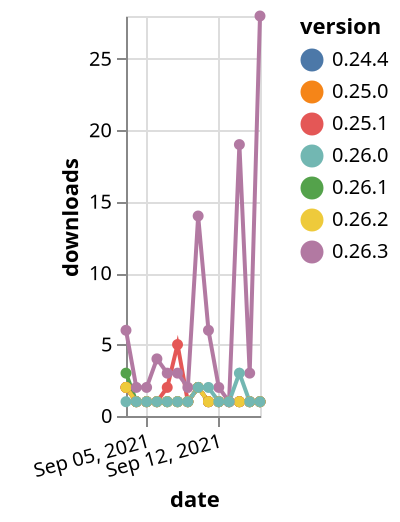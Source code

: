 {"$schema": "https://vega.github.io/schema/vega-lite/v5.json", "description": "A simple bar chart with embedded data.", "data": {"values": [{"date": "2021-09-03", "total": 133, "delta": 3, "version": "0.26.1"}, {"date": "2021-09-04", "total": 134, "delta": 1, "version": "0.26.1"}, {"date": "2021-09-05", "total": 135, "delta": 1, "version": "0.26.1"}, {"date": "2021-09-06", "total": 136, "delta": 1, "version": "0.26.1"}, {"date": "2021-09-07", "total": 137, "delta": 1, "version": "0.26.1"}, {"date": "2021-09-08", "total": 138, "delta": 1, "version": "0.26.1"}, {"date": "2021-09-09", "total": 139, "delta": 1, "version": "0.26.1"}, {"date": "2021-09-10", "total": 141, "delta": 2, "version": "0.26.1"}, {"date": "2021-09-11", "total": 142, "delta": 1, "version": "0.26.1"}, {"date": "2021-09-12", "total": 143, "delta": 1, "version": "0.26.1"}, {"date": "2021-09-13", "total": 144, "delta": 1, "version": "0.26.1"}, {"date": "2021-09-14", "total": 145, "delta": 1, "version": "0.26.1"}, {"date": "2021-09-15", "total": 146, "delta": 1, "version": "0.26.1"}, {"date": "2021-09-16", "total": 147, "delta": 1, "version": "0.26.1"}, {"date": "2021-09-03", "total": 200, "delta": 2, "version": "0.24.4"}, {"date": "2021-09-04", "total": 201, "delta": 1, "version": "0.24.4"}, {"date": "2021-09-05", "total": 202, "delta": 1, "version": "0.24.4"}, {"date": "2021-09-06", "total": 203, "delta": 1, "version": "0.24.4"}, {"date": "2021-09-07", "total": 204, "delta": 1, "version": "0.24.4"}, {"date": "2021-09-08", "total": 205, "delta": 1, "version": "0.24.4"}, {"date": "2021-09-09", "total": 206, "delta": 1, "version": "0.24.4"}, {"date": "2021-09-10", "total": 208, "delta": 2, "version": "0.24.4"}, {"date": "2021-09-11", "total": 209, "delta": 1, "version": "0.24.4"}, {"date": "2021-09-12", "total": 210, "delta": 1, "version": "0.24.4"}, {"date": "2021-09-13", "total": 211, "delta": 1, "version": "0.24.4"}, {"date": "2021-09-14", "total": 212, "delta": 1, "version": "0.24.4"}, {"date": "2021-09-15", "total": 213, "delta": 1, "version": "0.24.4"}, {"date": "2021-09-16", "total": 214, "delta": 1, "version": "0.24.4"}, {"date": "2021-09-03", "total": 282, "delta": 2, "version": "0.25.1"}, {"date": "2021-09-04", "total": 283, "delta": 1, "version": "0.25.1"}, {"date": "2021-09-05", "total": 284, "delta": 1, "version": "0.25.1"}, {"date": "2021-09-06", "total": 285, "delta": 1, "version": "0.25.1"}, {"date": "2021-09-07", "total": 287, "delta": 2, "version": "0.25.1"}, {"date": "2021-09-08", "total": 292, "delta": 5, "version": "0.25.1"}, {"date": "2021-09-09", "total": 293, "delta": 1, "version": "0.25.1"}, {"date": "2021-09-10", "total": 295, "delta": 2, "version": "0.25.1"}, {"date": "2021-09-11", "total": 296, "delta": 1, "version": "0.25.1"}, {"date": "2021-09-12", "total": 297, "delta": 1, "version": "0.25.1"}, {"date": "2021-09-13", "total": 298, "delta": 1, "version": "0.25.1"}, {"date": "2021-09-14", "total": 299, "delta": 1, "version": "0.25.1"}, {"date": "2021-09-15", "total": 300, "delta": 1, "version": "0.25.1"}, {"date": "2021-09-16", "total": 301, "delta": 1, "version": "0.25.1"}, {"date": "2021-09-03", "total": 192, "delta": 2, "version": "0.25.0"}, {"date": "2021-09-04", "total": 193, "delta": 1, "version": "0.25.0"}, {"date": "2021-09-05", "total": 194, "delta": 1, "version": "0.25.0"}, {"date": "2021-09-06", "total": 195, "delta": 1, "version": "0.25.0"}, {"date": "2021-09-07", "total": 196, "delta": 1, "version": "0.25.0"}, {"date": "2021-09-08", "total": 197, "delta": 1, "version": "0.25.0"}, {"date": "2021-09-09", "total": 198, "delta": 1, "version": "0.25.0"}, {"date": "2021-09-10", "total": 200, "delta": 2, "version": "0.25.0"}, {"date": "2021-09-11", "total": 201, "delta": 1, "version": "0.25.0"}, {"date": "2021-09-12", "total": 202, "delta": 1, "version": "0.25.0"}, {"date": "2021-09-13", "total": 203, "delta": 1, "version": "0.25.0"}, {"date": "2021-09-14", "total": 204, "delta": 1, "version": "0.25.0"}, {"date": "2021-09-15", "total": 205, "delta": 1, "version": "0.25.0"}, {"date": "2021-09-16", "total": 206, "delta": 1, "version": "0.25.0"}, {"date": "2021-09-03", "total": 132, "delta": 2, "version": "0.26.2"}, {"date": "2021-09-04", "total": 133, "delta": 1, "version": "0.26.2"}, {"date": "2021-09-05", "total": 134, "delta": 1, "version": "0.26.2"}, {"date": "2021-09-06", "total": 135, "delta": 1, "version": "0.26.2"}, {"date": "2021-09-07", "total": 136, "delta": 1, "version": "0.26.2"}, {"date": "2021-09-08", "total": 137, "delta": 1, "version": "0.26.2"}, {"date": "2021-09-09", "total": 138, "delta": 1, "version": "0.26.2"}, {"date": "2021-09-10", "total": 140, "delta": 2, "version": "0.26.2"}, {"date": "2021-09-11", "total": 141, "delta": 1, "version": "0.26.2"}, {"date": "2021-09-12", "total": 142, "delta": 1, "version": "0.26.2"}, {"date": "2021-09-13", "total": 143, "delta": 1, "version": "0.26.2"}, {"date": "2021-09-14", "total": 144, "delta": 1, "version": "0.26.2"}, {"date": "2021-09-15", "total": 145, "delta": 1, "version": "0.26.2"}, {"date": "2021-09-16", "total": 146, "delta": 1, "version": "0.26.2"}, {"date": "2021-09-03", "total": 196, "delta": 6, "version": "0.26.3"}, {"date": "2021-09-04", "total": 198, "delta": 2, "version": "0.26.3"}, {"date": "2021-09-05", "total": 200, "delta": 2, "version": "0.26.3"}, {"date": "2021-09-06", "total": 204, "delta": 4, "version": "0.26.3"}, {"date": "2021-09-07", "total": 207, "delta": 3, "version": "0.26.3"}, {"date": "2021-09-08", "total": 210, "delta": 3, "version": "0.26.3"}, {"date": "2021-09-09", "total": 212, "delta": 2, "version": "0.26.3"}, {"date": "2021-09-10", "total": 226, "delta": 14, "version": "0.26.3"}, {"date": "2021-09-11", "total": 232, "delta": 6, "version": "0.26.3"}, {"date": "2021-09-12", "total": 234, "delta": 2, "version": "0.26.3"}, {"date": "2021-09-13", "total": 235, "delta": 1, "version": "0.26.3"}, {"date": "2021-09-14", "total": 254, "delta": 19, "version": "0.26.3"}, {"date": "2021-09-15", "total": 257, "delta": 3, "version": "0.26.3"}, {"date": "2021-09-16", "total": 285, "delta": 28, "version": "0.26.3"}, {"date": "2021-09-03", "total": 212, "delta": 1, "version": "0.26.0"}, {"date": "2021-09-04", "total": 213, "delta": 1, "version": "0.26.0"}, {"date": "2021-09-05", "total": 214, "delta": 1, "version": "0.26.0"}, {"date": "2021-09-06", "total": 215, "delta": 1, "version": "0.26.0"}, {"date": "2021-09-07", "total": 216, "delta": 1, "version": "0.26.0"}, {"date": "2021-09-08", "total": 217, "delta": 1, "version": "0.26.0"}, {"date": "2021-09-09", "total": 218, "delta": 1, "version": "0.26.0"}, {"date": "2021-09-10", "total": 220, "delta": 2, "version": "0.26.0"}, {"date": "2021-09-11", "total": 222, "delta": 2, "version": "0.26.0"}, {"date": "2021-09-12", "total": 223, "delta": 1, "version": "0.26.0"}, {"date": "2021-09-13", "total": 224, "delta": 1, "version": "0.26.0"}, {"date": "2021-09-14", "total": 227, "delta": 3, "version": "0.26.0"}, {"date": "2021-09-15", "total": 228, "delta": 1, "version": "0.26.0"}, {"date": "2021-09-16", "total": 229, "delta": 1, "version": "0.26.0"}]}, "width": "container", "mark": {"type": "line", "point": {"filled": true}}, "encoding": {"x": {"field": "date", "type": "temporal", "timeUnit": "yearmonthdate", "title": "date", "axis": {"labelAngle": -15}}, "y": {"field": "delta", "type": "quantitative", "title": "downloads"}, "color": {"field": "version", "type": "nominal"}, "tooltip": {"field": "delta"}}}